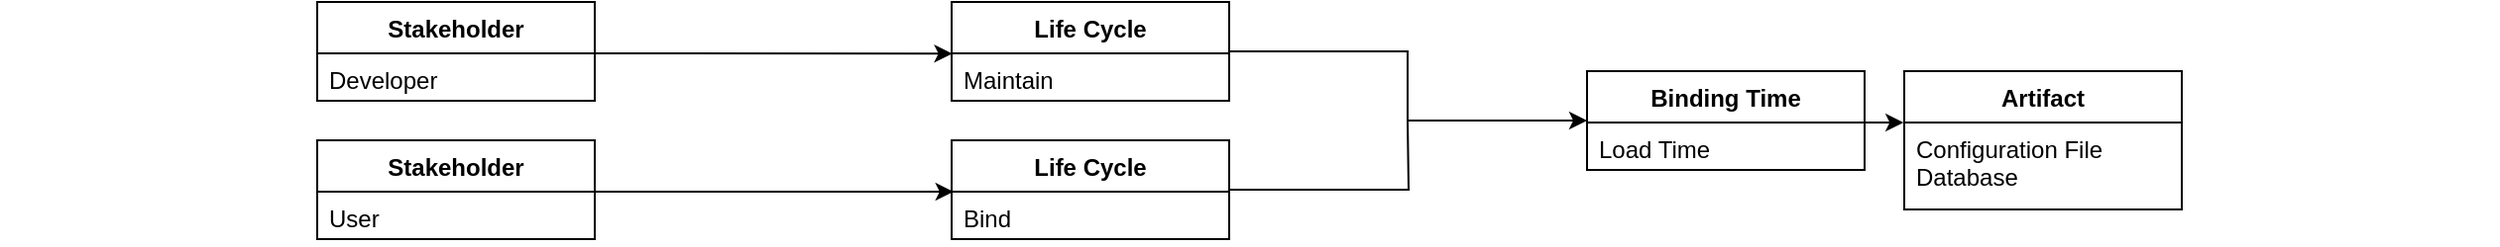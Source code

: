 <mxfile version="12.4.0" type="device" pages="1"><diagram id="y8sWHT3icztHrU1g5Dkq" name="Page-1"><mxGraphModel dx="1637" dy="473" grid="1" gridSize="10" guides="1" tooltips="1" connect="1" arrows="1" fold="1" page="1" pageScale="1" pageWidth="827" pageHeight="1169" math="0" shadow="0"><root><mxCell id="0"/><mxCell id="1" parent="0"/><mxCell id="f09IUAY35GwZ-7wMkR_h-1" value="Stakeholder" style="swimlane;fontStyle=1;childLayout=stackLayout;horizontal=1;startSize=26;fillColor=none;horizontalStack=0;resizeParent=1;resizeParentMax=0;resizeLast=0;collapsible=1;marginBottom=0;" parent="1" vertex="1"><mxGeometry x="40" y="190" width="140" height="50" as="geometry"/></mxCell><mxCell id="f09IUAY35GwZ-7wMkR_h-2" value="Developer" style="text;strokeColor=none;fillColor=none;align=left;verticalAlign=top;spacingLeft=4;spacingRight=4;overflow=hidden;rotatable=0;points=[[0,0.5],[1,0.5]];portConstraint=eastwest;" parent="f09IUAY35GwZ-7wMkR_h-1" vertex="1"><mxGeometry y="26" width="140" height="24" as="geometry"/></mxCell><mxCell id="gPVxkg3bDmk5vLiV5XKE-11" style="edgeStyle=orthogonalEdgeStyle;rounded=0;orthogonalLoop=1;jettySize=auto;html=1;entryX=0;entryY=0.5;entryDx=0;entryDy=0;exitX=0.999;exitY=-0.005;exitDx=0;exitDy=0;exitPerimeter=0;noLabel=1;fontColor=none;strokeColor=none;" parent="1" edge="1"><mxGeometry relative="1" as="geometry"><mxPoint x="659.823" y="210.871" as="sourcePoint"/><mxPoint x="840.738" y="211" as="targetPoint"/><Array as="points"><mxPoint x="750.5" y="211"/></Array></mxGeometry></mxCell><mxCell id="gPVxkg3bDmk5vLiV5XKE-12" value="Artifact" style="swimlane;fontStyle=1;childLayout=stackLayout;horizontal=1;startSize=26;fillColor=none;horizontalStack=0;resizeParent=1;resizeParentMax=0;resizeLast=0;collapsible=1;marginBottom=0;fontColor=#000000;strokeColor=#000000;" parent="1" vertex="1"><mxGeometry x="840.5" y="225" width="140" height="70" as="geometry"/></mxCell><mxCell id="gPVxkg3bDmk5vLiV5XKE-13" value="Configuration File&#10;Database" style="text;strokeColor=#000000;fillColor=none;align=left;verticalAlign=top;spacingLeft=4;spacingRight=4;overflow=hidden;rotatable=0;points=[[0,0.5],[1,0.5]];portConstraint=eastwest;fontColor=#000000;" parent="gPVxkg3bDmk5vLiV5XKE-12" vertex="1"><mxGeometry y="26" width="140" height="44" as="geometry"/></mxCell><mxCell id="gPVxkg3bDmk5vLiV5XKE-17" style="edgeStyle=orthogonalEdgeStyle;rounded=0;orthogonalLoop=1;jettySize=auto;html=1;entryX=0;entryY=0.5;entryDx=0;entryDy=0;exitX=0.996;exitY=0;exitDx=0;exitDy=0;exitPerimeter=0;" parent="1" edge="1" source="f09IUAY35GwZ-7wMkR_h-2"><mxGeometry relative="1" as="geometry"><mxPoint x="340" y="216" as="sourcePoint"/><mxPoint x="360.286" y="216.143" as="targetPoint"/><Array as="points"><mxPoint x="220" y="216"/><mxPoint x="220" y="216"/></Array></mxGeometry></mxCell><mxCell id="WIyPhENnNBk-P9l1gg3Y-12" style="edgeStyle=orthogonalEdgeStyle;rounded=0;orthogonalLoop=1;jettySize=auto;html=1;exitX=1;exitY=0.5;exitDx=0;exitDy=0;strokeColor=#000000;fontSize=12;fontColor=#000000;entryX=0;entryY=0.5;entryDx=0;entryDy=0;" edge="1" parent="1" target="WIyPhENnNBk-P9l1gg3Y-10"><mxGeometry relative="1" as="geometry"><mxPoint x="500.111" y="215" as="sourcePoint"/><mxPoint x="650" y="253" as="targetPoint"/><Array as="points"><mxPoint x="590" y="215"/><mxPoint x="590" y="250"/></Array></mxGeometry></mxCell><mxCell id="gPVxkg3bDmk5vLiV5XKE-18" value="Life Cycle" style="swimlane;fontStyle=1;childLayout=stackLayout;horizontal=1;startSize=26;fillColor=none;horizontalStack=0;resizeParent=1;resizeParentMax=0;resizeLast=0;collapsible=1;marginBottom=0;" parent="1" vertex="1"><mxGeometry x="360" y="190" width="140" height="50" as="geometry"/></mxCell><mxCell id="gPVxkg3bDmk5vLiV5XKE-19" value="Maintain" style="text;strokeColor=none;fillColor=none;align=left;verticalAlign=top;spacingLeft=4;spacingRight=4;overflow=hidden;rotatable=0;points=[[0,0.5],[1,0.5]];portConstraint=eastwest;" parent="gPVxkg3bDmk5vLiV5XKE-18" vertex="1"><mxGeometry y="26" width="140" height="24" as="geometry"/></mxCell><mxCell id="dBSXt1BAkocQW8ArYlQf-1" style="edgeStyle=orthogonalEdgeStyle;rounded=0;orthogonalLoop=1;jettySize=auto;html=1;entryX=0;entryY=0.5;entryDx=0;entryDy=0;noLabel=1;fontColor=none;strokeColor=none;" parent="1" edge="1"><mxGeometry relative="1" as="geometry"><mxPoint x="980.5" y="211" as="sourcePoint"/><mxPoint x="1000.5" y="211" as="targetPoint"/></mxGeometry></mxCell><mxCell id="dBSXt1BAkocQW8ArYlQf-2" value="Complexity" style="swimlane;fontStyle=1;childLayout=stackLayout;horizontal=1;startSize=26;fillColor=none;horizontalStack=0;resizeParent=1;resizeParentMax=0;resizeLast=0;collapsible=1;marginBottom=0;noLabel=1;fontColor=none;strokeColor=none;" parent="1" vertex="1"><mxGeometry x="1000" y="190" width="140" height="80" as="geometry"/></mxCell><mxCell id="dBSXt1BAkocQW8ArYlQf-3" value="High Dependencies&#10;Low Dependencies&#10;No Dependencies" style="text;strokeColor=none;fillColor=none;align=left;verticalAlign=top;spacingLeft=4;spacingRight=4;overflow=hidden;rotatable=0;points=[[0,0.5],[1,0.5]];portConstraint=eastwest;noLabel=1;fontColor=none;" parent="dBSXt1BAkocQW8ArYlQf-2" vertex="1"><mxGeometry y="26" width="140" height="54" as="geometry"/></mxCell><mxCell id="dBSXt1BAkocQW8ArYlQf-13" style="edgeStyle=orthogonalEdgeStyle;rounded=0;orthogonalLoop=1;jettySize=auto;html=1;entryX=0;entryY=0.5;entryDx=0;entryDy=0;fontColor=none;strokeColor=none;noLabel=1;" parent="1" edge="1"><mxGeometry relative="1" as="geometry"><mxPoint x="499.5" y="216" as="sourcePoint"/><mxPoint x="519.929" y="216.143" as="targetPoint"/></mxGeometry></mxCell><mxCell id="dBSXt1BAkocQW8ArYlQf-14" value="Type" style="swimlane;fontStyle=1;childLayout=stackLayout;horizontal=1;startSize=26;fillColor=none;horizontalStack=0;resizeParent=1;resizeParentMax=0;resizeLast=0;collapsible=1;marginBottom=0;fontColor=none;strokeColor=none;noLabel=1;" parent="1" vertex="1"><mxGeometry x="519.5" y="190" width="140" height="50" as="geometry"/></mxCell><mxCell id="dBSXt1BAkocQW8ArYlQf-15" value="Infrastructure" style="text;strokeColor=none;fillColor=none;align=left;verticalAlign=top;spacingLeft=4;spacingRight=4;overflow=hidden;rotatable=0;points=[[0,0.5],[1,0.5]];portConstraint=eastwest;fontColor=none;noLabel=1;" parent="dBSXt1BAkocQW8ArYlQf-14" vertex="1"><mxGeometry y="26" width="140" height="24" as="geometry"/></mxCell><mxCell id="dBSXt1BAkocQW8ArYlQf-17" style="edgeStyle=orthogonalEdgeStyle;rounded=0;orthogonalLoop=1;jettySize=auto;html=1;entryX=0;entryY=0.5;entryDx=0;entryDy=0;strokeColor=none;fontColor=none;noLabel=1;" parent="1" edge="1"><mxGeometry relative="1" as="geometry"><mxPoint x="20" y="216" as="sourcePoint"/><mxPoint x="40" y="216" as="targetPoint"/></mxGeometry></mxCell><mxCell id="dBSXt1BAkocQW8ArYlQf-18" value="Stage" style="swimlane;fontStyle=1;childLayout=stackLayout;horizontal=1;startSize=26;fillColor=none;horizontalStack=0;resizeParent=1;resizeParentMax=0;resizeLast=0;collapsible=1;marginBottom=0;strokeColor=none;fontColor=none;noLabel=1;" parent="1" vertex="1"><mxGeometry x="-120" y="190" width="140" height="50" as="geometry"/></mxCell><mxCell id="dBSXt1BAkocQW8ArYlQf-19" value="Developer" style="text;strokeColor=none;fillColor=none;align=left;verticalAlign=top;spacingLeft=4;spacingRight=4;overflow=hidden;rotatable=0;points=[[0,0.5],[1,0.5]];portConstraint=eastwest;fontColor=none;noLabel=1;" parent="dBSXt1BAkocQW8ArYlQf-18" vertex="1"><mxGeometry y="26" width="140" height="24" as="geometry"/></mxCell><mxCell id="WIyPhENnNBk-P9l1gg3Y-2" value="Stakeholder" style="swimlane;fontStyle=1;childLayout=stackLayout;horizontal=1;startSize=26;fillColor=none;horizontalStack=0;resizeParent=1;resizeParentMax=0;resizeLast=0;collapsible=1;marginBottom=0;" vertex="1" parent="1"><mxGeometry x="40" y="260" width="140" height="50" as="geometry"/></mxCell><mxCell id="WIyPhENnNBk-P9l1gg3Y-3" value="User" style="text;strokeColor=none;fillColor=none;align=left;verticalAlign=top;spacingLeft=4;spacingRight=4;overflow=hidden;rotatable=0;points=[[0,0.5],[1,0.5]];portConstraint=eastwest;" vertex="1" parent="WIyPhENnNBk-P9l1gg3Y-2"><mxGeometry y="26" width="140" height="24" as="geometry"/></mxCell><mxCell id="WIyPhENnNBk-P9l1gg3Y-4" style="edgeStyle=orthogonalEdgeStyle;rounded=0;orthogonalLoop=1;jettySize=auto;html=1;entryX=0;entryY=0.5;entryDx=0;entryDy=0;strokeColor=none;fontColor=none;noLabel=1;" edge="1" parent="1"><mxGeometry relative="1" as="geometry"><mxPoint x="20.5" y="276" as="sourcePoint"/><mxPoint x="40.5" y="276" as="targetPoint"/></mxGeometry></mxCell><mxCell id="WIyPhENnNBk-P9l1gg3Y-13" style="edgeStyle=orthogonalEdgeStyle;rounded=0;orthogonalLoop=1;jettySize=auto;html=1;exitX=1;exitY=0.5;exitDx=0;exitDy=0;strokeColor=#000000;fontSize=12;fontColor=#000000;endArrow=none;endFill=0;" edge="1" parent="1" source="WIyPhENnNBk-P9l1gg3Y-6"><mxGeometry relative="1" as="geometry"><mxPoint x="590" y="250" as="targetPoint"/></mxGeometry></mxCell><mxCell id="WIyPhENnNBk-P9l1gg3Y-6" value="Life Cycle" style="swimlane;fontStyle=1;childLayout=stackLayout;horizontal=1;startSize=26;fillColor=none;horizontalStack=0;resizeParent=1;resizeParentMax=0;resizeLast=0;collapsible=1;marginBottom=0;" vertex="1" parent="1"><mxGeometry x="360" y="260" width="140" height="50" as="geometry"/></mxCell><mxCell id="WIyPhENnNBk-P9l1gg3Y-7" value="Bind" style="text;strokeColor=none;fillColor=none;align=left;verticalAlign=top;spacingLeft=4;spacingRight=4;overflow=hidden;rotatable=0;points=[[0,0.5],[1,0.5]];portConstraint=eastwest;" vertex="1" parent="WIyPhENnNBk-P9l1gg3Y-6"><mxGeometry y="26" width="140" height="24" as="geometry"/></mxCell><mxCell id="WIyPhENnNBk-P9l1gg3Y-8" style="edgeStyle=orthogonalEdgeStyle;rounded=0;orthogonalLoop=1;jettySize=auto;html=1;entryX=0;entryY=0.5;entryDx=0;entryDy=0;fontColor=none;strokeColor=none;noLabel=1;" edge="1" parent="1"><mxGeometry relative="1" as="geometry"><mxPoint x="499" y="296" as="sourcePoint"/><mxPoint x="519.667" y="296" as="targetPoint"/></mxGeometry></mxCell><mxCell id="WIyPhENnNBk-P9l1gg3Y-9" style="edgeStyle=orthogonalEdgeStyle;rounded=0;orthogonalLoop=1;jettySize=auto;html=1;entryX=0;entryY=0.5;entryDx=0;entryDy=0;exitX=0.996;exitY=0;exitDx=0;exitDy=0;exitPerimeter=0;" edge="1" parent="1"><mxGeometry relative="1" as="geometry"><mxPoint x="179.929" y="286" as="sourcePoint"/><mxPoint x="360.881" y="286" as="targetPoint"/><Array as="points"><mxPoint x="220.5" y="286"/><mxPoint x="220.5" y="286"/></Array></mxGeometry></mxCell><mxCell id="WIyPhENnNBk-P9l1gg3Y-14" style="edgeStyle=orthogonalEdgeStyle;rounded=0;orthogonalLoop=1;jettySize=auto;html=1;exitX=1;exitY=0.5;exitDx=0;exitDy=0;endArrow=classic;endFill=1;strokeColor=#000000;fontSize=12;fontColor=#000000;" edge="1" parent="1"><mxGeometry relative="1" as="geometry"><mxPoint x="840.111" y="251" as="targetPoint"/><mxPoint x="820.389" y="251" as="sourcePoint"/></mxGeometry></mxCell><mxCell id="WIyPhENnNBk-P9l1gg3Y-10" value="Binding Time" style="swimlane;fontStyle=1;childLayout=stackLayout;horizontal=1;startSize=26;fillColor=none;horizontalStack=0;resizeParent=1;resizeParentMax=0;resizeLast=0;collapsible=1;marginBottom=0;fontColor=#000000;strokeColor=#000000;" vertex="1" parent="1"><mxGeometry x="680.5" y="225" width="140" height="50" as="geometry"/></mxCell><mxCell id="WIyPhENnNBk-P9l1gg3Y-11" value="Load Time" style="text;strokeColor=#000000;fillColor=none;align=left;verticalAlign=top;spacingLeft=4;spacingRight=4;overflow=hidden;rotatable=0;points=[[0,0.5],[1,0.5]];portConstraint=eastwest;fontColor=#000000;" vertex="1" parent="WIyPhENnNBk-P9l1gg3Y-10"><mxGeometry y="26" width="140" height="24" as="geometry"/></mxCell></root></mxGraphModel></diagram></mxfile>